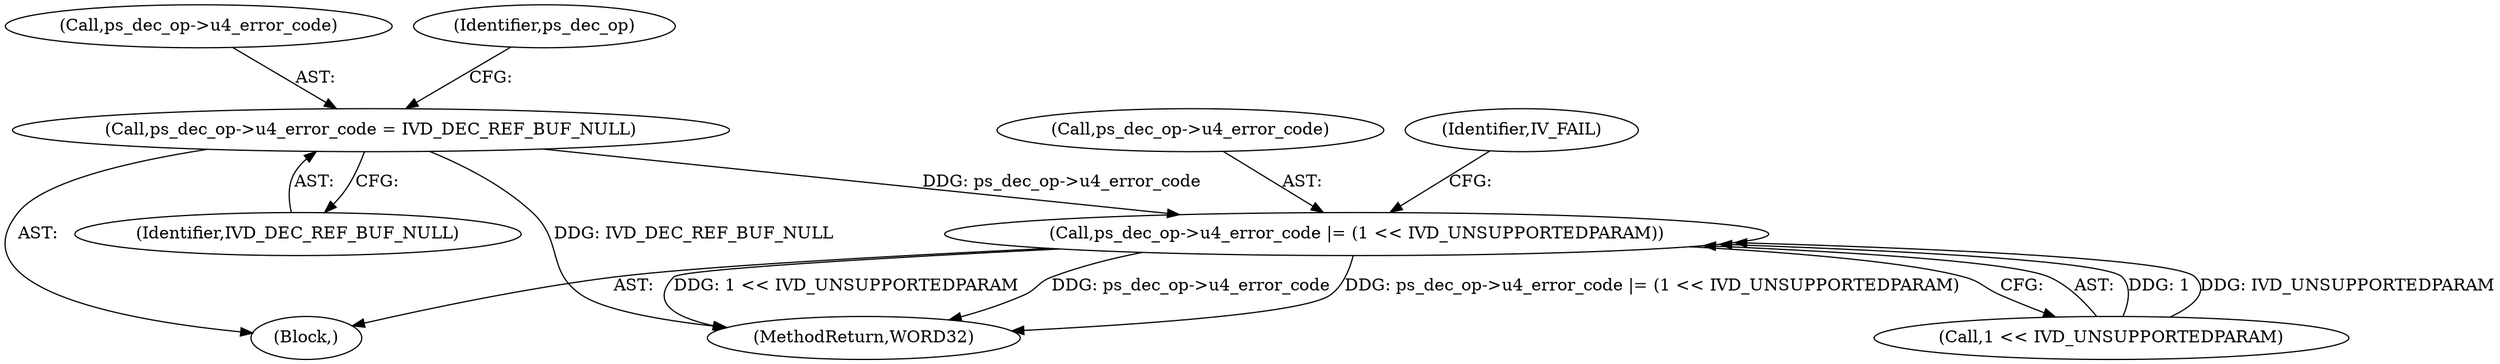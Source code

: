 digraph "0_Android_33ef7de9ddc8ea7eb9cbc440d1cf89957a0c267b@pointer" {
"1000592" [label="(Call,ps_dec_op->u4_error_code = IVD_DEC_REF_BUF_NULL)"];
"1000597" [label="(Call,ps_dec_op->u4_error_code |= (1 << IVD_UNSUPPORTEDPARAM))"];
"1000593" [label="(Call,ps_dec_op->u4_error_code)"];
"1000598" [label="(Call,ps_dec_op->u4_error_code)"];
"1000591" [label="(Block,)"];
"1000597" [label="(Call,ps_dec_op->u4_error_code |= (1 << IVD_UNSUPPORTEDPARAM))"];
"1000605" [label="(Identifier,IV_FAIL)"];
"1000596" [label="(Identifier,IVD_DEC_REF_BUF_NULL)"];
"1000599" [label="(Identifier,ps_dec_op)"];
"1000601" [label="(Call,1 << IVD_UNSUPPORTEDPARAM)"];
"1000592" [label="(Call,ps_dec_op->u4_error_code = IVD_DEC_REF_BUF_NULL)"];
"1002186" [label="(MethodReturn,WORD32)"];
"1000592" -> "1000591"  [label="AST: "];
"1000592" -> "1000596"  [label="CFG: "];
"1000593" -> "1000592"  [label="AST: "];
"1000596" -> "1000592"  [label="AST: "];
"1000599" -> "1000592"  [label="CFG: "];
"1000592" -> "1002186"  [label="DDG: IVD_DEC_REF_BUF_NULL"];
"1000592" -> "1000597"  [label="DDG: ps_dec_op->u4_error_code"];
"1000597" -> "1000591"  [label="AST: "];
"1000597" -> "1000601"  [label="CFG: "];
"1000598" -> "1000597"  [label="AST: "];
"1000601" -> "1000597"  [label="AST: "];
"1000605" -> "1000597"  [label="CFG: "];
"1000597" -> "1002186"  [label="DDG: ps_dec_op->u4_error_code"];
"1000597" -> "1002186"  [label="DDG: ps_dec_op->u4_error_code |= (1 << IVD_UNSUPPORTEDPARAM)"];
"1000597" -> "1002186"  [label="DDG: 1 << IVD_UNSUPPORTEDPARAM"];
"1000601" -> "1000597"  [label="DDG: 1"];
"1000601" -> "1000597"  [label="DDG: IVD_UNSUPPORTEDPARAM"];
}
